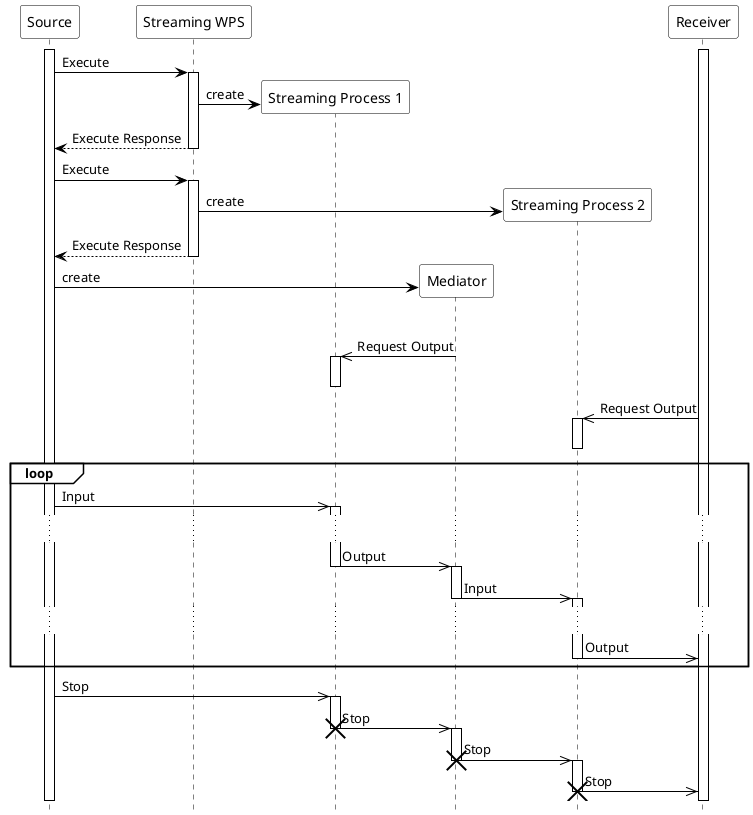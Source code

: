 @startuml
hide footbox
skinparam defaultFontName "Linux Biolinum"
skinparam note {
	BackgroundColor white
	BorderColor black
}
skinparam sequence {
	ArrowColor black
	ActorBorderColor black
	LifeLineBorderColor black
	ParticipantBorderColor black
	BoxLineColor black
	ActorBackgroundColor wihte
	ParticipantBackgroundColor white
	GroupBackgroundColor white
	DividerBackgroundColor white
	BoxBackgroundColor white
}

participant "Source" as sender

participant "Streaming WPS" as wps
participant "Streaming Process 1" as process1
participant "Mediator" as mediator
participant "Streaming Process 2" as process2

participant "Receiver" as receiver

activate sender
activate receiver

sender -> wps: Execute
activate wps
create process1
wps -> process1: create
sender <-- wps: Execute Response
deactivate wps

sender -> wps: Execute
activate wps
create process2
wps -> process2: create
sender <-- wps: Execute Response
deactivate wps

create mediator
sender -> mediator: create
|||
mediator ->> process1: Request Output
activate process1
deactivate process1
receiver ->> process2: Request Output
activate process2
deactivate process2

loop
	sender ->> process1: Input
	activate process1
	...
	process1 ->> mediator: Output
	deactivate process1
	activate mediator

	mediator ->> process2: Input
	deactivate mediator
	activate process2
	...
	process2 ->> receiver: Output
	deactivate process2

end

sender ->> process1: Stop
activate process1
process1 ->> mediator: Stop
deactivate process1
destroy process1
activate mediator
mediator ->> process2: Stop
deactivate mediator
destroy mediator
activate process2
process2 ->> receiver: Stop
destroy process2
@enduml